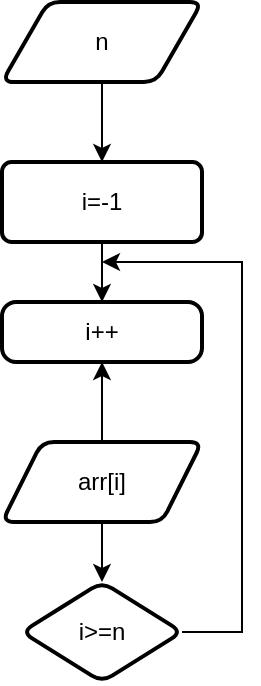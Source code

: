 <mxfile version="21.1.5" type="github">
  <diagram name="Page-1" id="i8SpbR-PMwpCc2tuS4KO">
    <mxGraphModel dx="1194" dy="620" grid="1" gridSize="10" guides="1" tooltips="1" connect="1" arrows="1" fold="1" page="1" pageScale="1" pageWidth="850" pageHeight="1100" math="0" shadow="0">
      <root>
        <mxCell id="0" />
        <mxCell id="1" parent="0" />
        <mxCell id="OYan6TQ8TxEoG0S6EjLs-3" value="" style="edgeStyle=orthogonalEdgeStyle;rounded=0;orthogonalLoop=1;jettySize=auto;html=1;" edge="1" parent="1" source="OYan6TQ8TxEoG0S6EjLs-1" target="OYan6TQ8TxEoG0S6EjLs-2">
          <mxGeometry relative="1" as="geometry" />
        </mxCell>
        <mxCell id="OYan6TQ8TxEoG0S6EjLs-1" value="n" style="shape=parallelogram;html=1;strokeWidth=2;perimeter=parallelogramPerimeter;whiteSpace=wrap;rounded=1;arcSize=12;size=0.23;" vertex="1" parent="1">
          <mxGeometry x="80" y="40" width="100" height="40" as="geometry" />
        </mxCell>
        <mxCell id="OYan6TQ8TxEoG0S6EjLs-16" value="" style="edgeStyle=orthogonalEdgeStyle;rounded=0;orthogonalLoop=1;jettySize=auto;html=1;" edge="1" parent="1" source="OYan6TQ8TxEoG0S6EjLs-2" target="OYan6TQ8TxEoG0S6EjLs-15">
          <mxGeometry relative="1" as="geometry" />
        </mxCell>
        <mxCell id="OYan6TQ8TxEoG0S6EjLs-2" value="i=-1" style="whiteSpace=wrap;html=1;strokeWidth=2;rounded=1;arcSize=12;" vertex="1" parent="1">
          <mxGeometry x="80" y="120" width="100" height="40" as="geometry" />
        </mxCell>
        <mxCell id="OYan6TQ8TxEoG0S6EjLs-7" value="" style="edgeStyle=orthogonalEdgeStyle;rounded=0;orthogonalLoop=1;jettySize=auto;html=1;" edge="1" parent="1" source="OYan6TQ8TxEoG0S6EjLs-4" target="OYan6TQ8TxEoG0S6EjLs-6">
          <mxGeometry relative="1" as="geometry" />
        </mxCell>
        <mxCell id="OYan6TQ8TxEoG0S6EjLs-17" value="" style="edgeStyle=orthogonalEdgeStyle;rounded=0;orthogonalLoop=1;jettySize=auto;html=1;" edge="1" parent="1" source="OYan6TQ8TxEoG0S6EjLs-4" target="OYan6TQ8TxEoG0S6EjLs-15">
          <mxGeometry relative="1" as="geometry" />
        </mxCell>
        <mxCell id="OYan6TQ8TxEoG0S6EjLs-4" value="arr[i]" style="shape=parallelogram;perimeter=parallelogramPerimeter;whiteSpace=wrap;html=1;fixedSize=1;strokeWidth=2;rounded=1;arcSize=12;" vertex="1" parent="1">
          <mxGeometry x="80" y="260" width="100" height="40" as="geometry" />
        </mxCell>
        <mxCell id="OYan6TQ8TxEoG0S6EjLs-18" style="edgeStyle=orthogonalEdgeStyle;rounded=0;orthogonalLoop=1;jettySize=auto;html=1;exitX=1;exitY=0.5;exitDx=0;exitDy=0;" edge="1" parent="1" source="OYan6TQ8TxEoG0S6EjLs-6">
          <mxGeometry relative="1" as="geometry">
            <mxPoint x="130" y="170" as="targetPoint" />
            <Array as="points">
              <mxPoint x="200" y="355" />
              <mxPoint x="200" y="170" />
            </Array>
          </mxGeometry>
        </mxCell>
        <mxCell id="OYan6TQ8TxEoG0S6EjLs-6" value="i&amp;gt;=n" style="rhombus;whiteSpace=wrap;html=1;strokeWidth=2;rounded=1;arcSize=12;" vertex="1" parent="1">
          <mxGeometry x="90" y="330" width="80" height="50" as="geometry" />
        </mxCell>
        <mxCell id="OYan6TQ8TxEoG0S6EjLs-15" value="i++" style="rounded=1;whiteSpace=wrap;html=1;absoluteArcSize=1;arcSize=14;strokeWidth=2;" vertex="1" parent="1">
          <mxGeometry x="80" y="190" width="100" height="30" as="geometry" />
        </mxCell>
      </root>
    </mxGraphModel>
  </diagram>
</mxfile>
